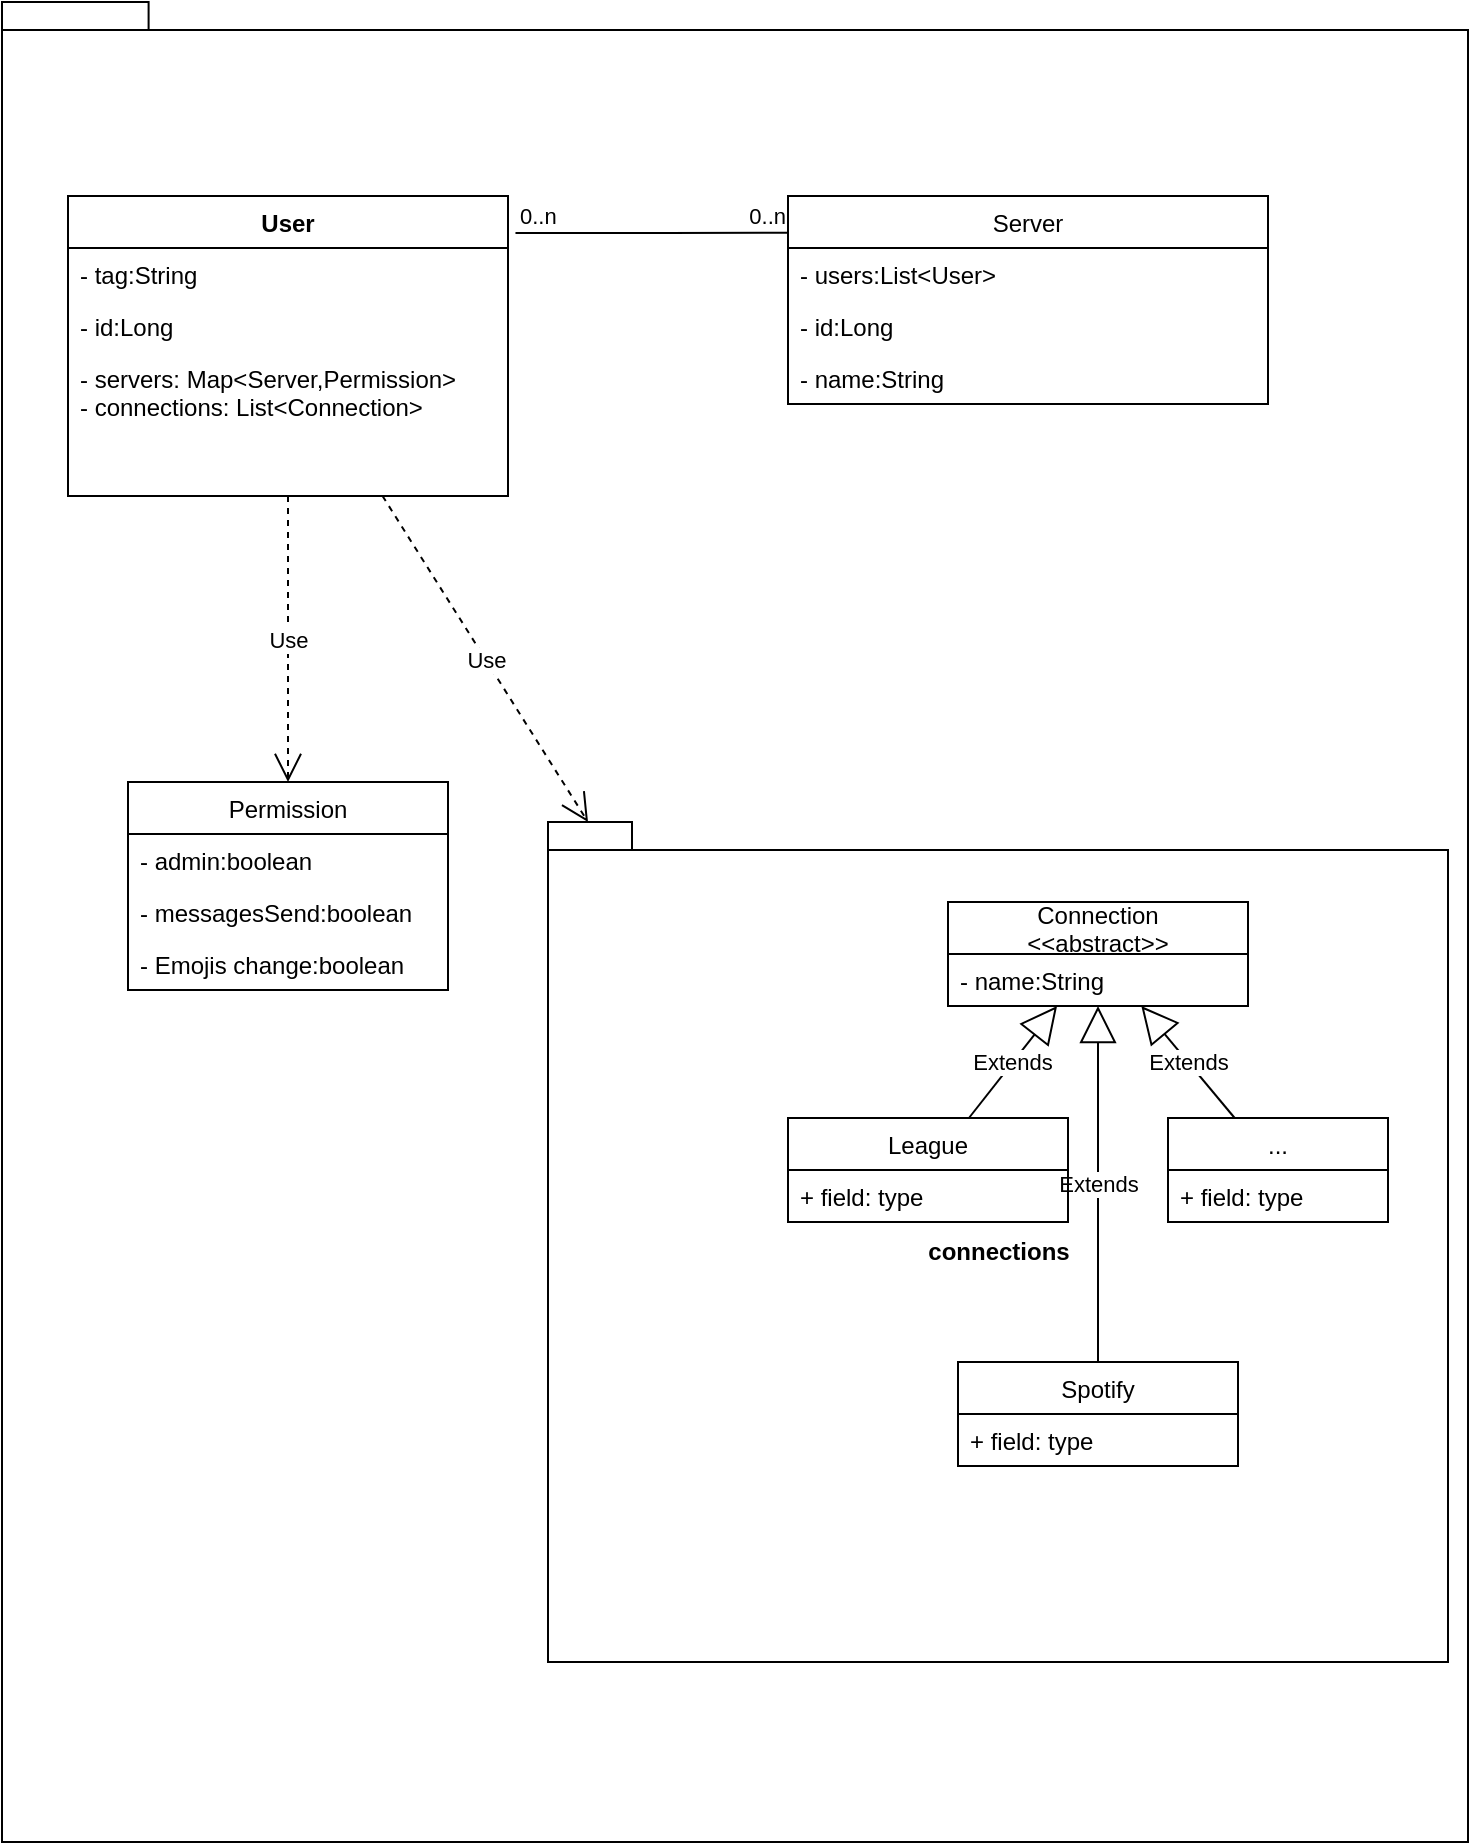 <mxfile version="13.6.2"><diagram id="C5RBs43oDa-KdzZeNtuy" name="Page-1"><mxGraphModel dx="2336" dy="836" grid="1" gridSize="10" guides="1" tooltips="1" connect="1" arrows="1" fold="1" page="1" pageScale="1" pageWidth="827" pageHeight="1169" math="0" shadow="0"><root><mxCell id="WIyWlLk6GJQsqaUBKTNV-0"/><mxCell id="WIyWlLk6GJQsqaUBKTNV-1" parent="WIyWlLk6GJQsqaUBKTNV-0"/><mxCell id="HI0kiRMXfc83BBO8BUk5-18" value="database" style="shape=folder;fontStyle=1;spacingTop=10;tabWidth=40;tabHeight=14;tabPosition=left;html=1;" vertex="1" parent="WIyWlLk6GJQsqaUBKTNV-1"><mxGeometry x="-753" y="30" width="733" height="920" as="geometry"/></mxCell><mxCell id="HI0kiRMXfc83BBO8BUk5-15" value="" style="endArrow=none;html=1;edgeStyle=orthogonalEdgeStyle;entryX=-0.002;entryY=0.177;entryDx=0;entryDy=0;entryPerimeter=0;exitX=1.017;exitY=0.123;exitDx=0;exitDy=0;exitPerimeter=0;" edge="1" parent="WIyWlLk6GJQsqaUBKTNV-1" source="HI0kiRMXfc83BBO8BUk5-0" target="HI0kiRMXfc83BBO8BUk5-7"><mxGeometry relative="1" as="geometry"><mxPoint x="-843" y="130" as="sourcePoint"/><mxPoint x="-683" y="130" as="targetPoint"/></mxGeometry></mxCell><mxCell id="HI0kiRMXfc83BBO8BUk5-16" value="0..n" style="edgeLabel;resizable=0;html=1;align=left;verticalAlign=bottom;" connectable="0" vertex="1" parent="HI0kiRMXfc83BBO8BUk5-15"><mxGeometry x="-1" relative="1" as="geometry"/></mxCell><mxCell id="HI0kiRMXfc83BBO8BUk5-17" value="0..n" style="edgeLabel;resizable=0;html=1;align=right;verticalAlign=bottom;" connectable="0" vertex="1" parent="HI0kiRMXfc83BBO8BUk5-15"><mxGeometry x="1" relative="1" as="geometry"/></mxCell><mxCell id="HI0kiRMXfc83BBO8BUk5-0" value="User" style="swimlane;fontStyle=1;align=center;verticalAlign=top;childLayout=stackLayout;horizontal=1;startSize=26;horizontalStack=0;resizeParent=1;resizeParentMax=0;resizeLast=0;collapsible=1;marginBottom=0;" vertex="1" parent="WIyWlLk6GJQsqaUBKTNV-1"><mxGeometry x="-720" y="127" width="220" height="150" as="geometry"/></mxCell><mxCell id="HI0kiRMXfc83BBO8BUk5-1" value="- tag:String" style="text;strokeColor=none;fillColor=none;align=left;verticalAlign=top;spacingLeft=4;spacingRight=4;overflow=hidden;rotatable=0;points=[[0,0.5],[1,0.5]];portConstraint=eastwest;" vertex="1" parent="HI0kiRMXfc83BBO8BUk5-0"><mxGeometry y="26" width="220" height="26" as="geometry"/></mxCell><mxCell id="HI0kiRMXfc83BBO8BUk5-4" value="- id:Long" style="text;strokeColor=none;fillColor=none;align=left;verticalAlign=top;spacingLeft=4;spacingRight=4;overflow=hidden;rotatable=0;points=[[0,0.5],[1,0.5]];portConstraint=eastwest;" vertex="1" parent="HI0kiRMXfc83BBO8BUk5-0"><mxGeometry y="52" width="220" height="26" as="geometry"/></mxCell><mxCell id="HI0kiRMXfc83BBO8BUk5-6" value="- servers: Map&lt;Server,Permission&gt;&#10;- connections: List&lt;Connection&gt;" style="text;strokeColor=none;fillColor=none;align=left;verticalAlign=top;spacingLeft=4;spacingRight=4;overflow=hidden;rotatable=0;points=[[0,0.5],[1,0.5]];portConstraint=eastwest;" vertex="1" parent="HI0kiRMXfc83BBO8BUk5-0"><mxGeometry y="78" width="220" height="72" as="geometry"/></mxCell><mxCell id="HI0kiRMXfc83BBO8BUk5-7" value="Server" style="swimlane;fontStyle=0;childLayout=stackLayout;horizontal=1;startSize=26;fillColor=none;horizontalStack=0;resizeParent=1;resizeParentMax=0;resizeLast=0;collapsible=1;marginBottom=0;" vertex="1" parent="WIyWlLk6GJQsqaUBKTNV-1"><mxGeometry x="-360" y="127" width="240" height="104" as="geometry"/></mxCell><mxCell id="HI0kiRMXfc83BBO8BUk5-8" value="- users:List&lt;User&gt;" style="text;strokeColor=none;fillColor=none;align=left;verticalAlign=top;spacingLeft=4;spacingRight=4;overflow=hidden;rotatable=0;points=[[0,0.5],[1,0.5]];portConstraint=eastwest;" vertex="1" parent="HI0kiRMXfc83BBO8BUk5-7"><mxGeometry y="26" width="240" height="26" as="geometry"/></mxCell><mxCell id="HI0kiRMXfc83BBO8BUk5-9" value="- id:Long" style="text;strokeColor=none;fillColor=none;align=left;verticalAlign=top;spacingLeft=4;spacingRight=4;overflow=hidden;rotatable=0;points=[[0,0.5],[1,0.5]];portConstraint=eastwest;" vertex="1" parent="HI0kiRMXfc83BBO8BUk5-7"><mxGeometry y="52" width="240" height="26" as="geometry"/></mxCell><mxCell id="HI0kiRMXfc83BBO8BUk5-10" value="- name:String" style="text;strokeColor=none;fillColor=none;align=left;verticalAlign=top;spacingLeft=4;spacingRight=4;overflow=hidden;rotatable=0;points=[[0,0.5],[1,0.5]];portConstraint=eastwest;" vertex="1" parent="HI0kiRMXfc83BBO8BUk5-7"><mxGeometry y="78" width="240" height="26" as="geometry"/></mxCell><mxCell id="HI0kiRMXfc83BBO8BUk5-11" value="Permission" style="swimlane;fontStyle=0;childLayout=stackLayout;horizontal=1;startSize=26;fillColor=none;horizontalStack=0;resizeParent=1;resizeParentMax=0;resizeLast=0;collapsible=1;marginBottom=0;" vertex="1" parent="WIyWlLk6GJQsqaUBKTNV-1"><mxGeometry x="-690" y="420" width="160" height="104" as="geometry"/></mxCell><mxCell id="HI0kiRMXfc83BBO8BUk5-12" value="- admin:boolean" style="text;strokeColor=none;fillColor=none;align=left;verticalAlign=top;spacingLeft=4;spacingRight=4;overflow=hidden;rotatable=0;points=[[0,0.5],[1,0.5]];portConstraint=eastwest;" vertex="1" parent="HI0kiRMXfc83BBO8BUk5-11"><mxGeometry y="26" width="160" height="26" as="geometry"/></mxCell><mxCell id="HI0kiRMXfc83BBO8BUk5-13" value="- messagesSend:boolean" style="text;strokeColor=none;fillColor=none;align=left;verticalAlign=top;spacingLeft=4;spacingRight=4;overflow=hidden;rotatable=0;points=[[0,0.5],[1,0.5]];portConstraint=eastwest;" vertex="1" parent="HI0kiRMXfc83BBO8BUk5-11"><mxGeometry y="52" width="160" height="26" as="geometry"/></mxCell><mxCell id="HI0kiRMXfc83BBO8BUk5-14" value="- Emojis change:boolean" style="text;strokeColor=none;fillColor=none;align=left;verticalAlign=top;spacingLeft=4;spacingRight=4;overflow=hidden;rotatable=0;points=[[0,0.5],[1,0.5]];portConstraint=eastwest;" vertex="1" parent="HI0kiRMXfc83BBO8BUk5-11"><mxGeometry y="78" width="160" height="26" as="geometry"/></mxCell><mxCell id="HI0kiRMXfc83BBO8BUk5-26" value="Use" style="endArrow=open;endSize=12;dashed=1;html=1;" edge="1" parent="WIyWlLk6GJQsqaUBKTNV-1" source="HI0kiRMXfc83BBO8BUk5-0" target="HI0kiRMXfc83BBO8BUk5-11"><mxGeometry width="160" relative="1" as="geometry"><mxPoint x="-620" y="350" as="sourcePoint"/><mxPoint x="-460" y="350" as="targetPoint"/></mxGeometry></mxCell><mxCell id="HI0kiRMXfc83BBO8BUk5-31" value="Use" style="endArrow=open;endSize=12;dashed=1;html=1;entryX=0;entryY=0;entryDx=20;entryDy=0;entryPerimeter=0;" edge="1" parent="WIyWlLk6GJQsqaUBKTNV-1" source="HI0kiRMXfc83BBO8BUk5-0" target="HI0kiRMXfc83BBO8BUk5-32"><mxGeometry width="160" relative="1" as="geometry"><mxPoint x="-440" y="370" as="sourcePoint"/><mxPoint x="-280" y="370" as="targetPoint"/></mxGeometry></mxCell><mxCell id="HI0kiRMXfc83BBO8BUk5-32" value="connections" style="shape=folder;fontStyle=1;spacingTop=10;tabWidth=40;tabHeight=14;tabPosition=left;html=1;" vertex="1" parent="WIyWlLk6GJQsqaUBKTNV-1"><mxGeometry x="-480" y="440" width="450" height="420" as="geometry"/></mxCell><mxCell id="HI0kiRMXfc83BBO8BUk5-37" value="Extends" style="endArrow=block;endSize=16;endFill=0;html=1;" edge="1" parent="WIyWlLk6GJQsqaUBKTNV-1" source="HI0kiRMXfc83BBO8BUk5-33" target="HI0kiRMXfc83BBO8BUk5-27"><mxGeometry width="160" relative="1" as="geometry"><mxPoint x="-350" y="580" as="sourcePoint"/><mxPoint x="-190" y="580" as="targetPoint"/></mxGeometry></mxCell><mxCell id="HI0kiRMXfc83BBO8BUk5-42" value="Extends" style="endArrow=block;endSize=16;endFill=0;html=1;" edge="1" parent="WIyWlLk6GJQsqaUBKTNV-1" source="HI0kiRMXfc83BBO8BUk5-38" target="HI0kiRMXfc83BBO8BUk5-27"><mxGeometry width="160" relative="1" as="geometry"><mxPoint x="-250" y="680" as="sourcePoint"/><mxPoint x="-90" y="680" as="targetPoint"/></mxGeometry></mxCell><mxCell id="HI0kiRMXfc83BBO8BUk5-27" value="Connection&#10;&lt;&lt;abstract&gt;&gt;" style="swimlane;fontStyle=0;childLayout=stackLayout;horizontal=1;startSize=26;fillColor=none;horizontalStack=0;resizeParent=1;resizeParentMax=0;resizeLast=0;collapsible=1;marginBottom=0;" vertex="1" parent="WIyWlLk6GJQsqaUBKTNV-1"><mxGeometry x="-280" y="480" width="150" height="52" as="geometry"/></mxCell><mxCell id="HI0kiRMXfc83BBO8BUk5-28" value="- name:String" style="text;strokeColor=none;fillColor=none;align=left;verticalAlign=top;spacingLeft=4;spacingRight=4;overflow=hidden;rotatable=0;points=[[0,0.5],[1,0.5]];portConstraint=eastwest;" vertex="1" parent="HI0kiRMXfc83BBO8BUk5-27"><mxGeometry y="26" width="150" height="26" as="geometry"/></mxCell><mxCell id="HI0kiRMXfc83BBO8BUk5-38" value="Spotify" style="swimlane;fontStyle=0;childLayout=stackLayout;horizontal=1;startSize=26;fillColor=none;horizontalStack=0;resizeParent=1;resizeParentMax=0;resizeLast=0;collapsible=1;marginBottom=0;" vertex="1" parent="WIyWlLk6GJQsqaUBKTNV-1"><mxGeometry x="-275" y="710" width="140" height="52" as="geometry"/></mxCell><mxCell id="HI0kiRMXfc83BBO8BUk5-41" value="+ field: type" style="text;strokeColor=none;fillColor=none;align=left;verticalAlign=top;spacingLeft=4;spacingRight=4;overflow=hidden;rotatable=0;points=[[0,0.5],[1,0.5]];portConstraint=eastwest;" vertex="1" parent="HI0kiRMXfc83BBO8BUk5-38"><mxGeometry y="26" width="140" height="26" as="geometry"/></mxCell><mxCell id="HI0kiRMXfc83BBO8BUk5-33" value="League" style="swimlane;fontStyle=0;childLayout=stackLayout;horizontal=1;startSize=26;fillColor=none;horizontalStack=0;resizeParent=1;resizeParentMax=0;resizeLast=0;collapsible=1;marginBottom=0;" vertex="1" parent="WIyWlLk6GJQsqaUBKTNV-1"><mxGeometry x="-360" y="588" width="140" height="52" as="geometry"/></mxCell><mxCell id="HI0kiRMXfc83BBO8BUk5-36" value="+ field: type" style="text;strokeColor=none;fillColor=none;align=left;verticalAlign=top;spacingLeft=4;spacingRight=4;overflow=hidden;rotatable=0;points=[[0,0.5],[1,0.5]];portConstraint=eastwest;" vertex="1" parent="HI0kiRMXfc83BBO8BUk5-33"><mxGeometry y="26" width="140" height="26" as="geometry"/></mxCell><mxCell id="HI0kiRMXfc83BBO8BUk5-47" value="Extends" style="endArrow=block;endSize=16;endFill=0;html=1;" edge="1" parent="WIyWlLk6GJQsqaUBKTNV-1" source="HI0kiRMXfc83BBO8BUk5-43" target="HI0kiRMXfc83BBO8BUk5-27"><mxGeometry width="160" relative="1" as="geometry"><mxPoint x="-160" y="680" as="sourcePoint"/><mxPoint y="680" as="targetPoint"/></mxGeometry></mxCell><mxCell id="HI0kiRMXfc83BBO8BUk5-43" value="..." style="swimlane;fontStyle=0;childLayout=stackLayout;horizontal=1;startSize=26;fillColor=none;horizontalStack=0;resizeParent=1;resizeParentMax=0;resizeLast=0;collapsible=1;marginBottom=0;" vertex="1" parent="WIyWlLk6GJQsqaUBKTNV-1"><mxGeometry x="-170" y="588" width="110" height="52" as="geometry"/></mxCell><mxCell id="HI0kiRMXfc83BBO8BUk5-46" value="+ field: type" style="text;strokeColor=none;fillColor=none;align=left;verticalAlign=top;spacingLeft=4;spacingRight=4;overflow=hidden;rotatable=0;points=[[0,0.5],[1,0.5]];portConstraint=eastwest;" vertex="1" parent="HI0kiRMXfc83BBO8BUk5-43"><mxGeometry y="26" width="110" height="26" as="geometry"/></mxCell></root></mxGraphModel></diagram></mxfile>